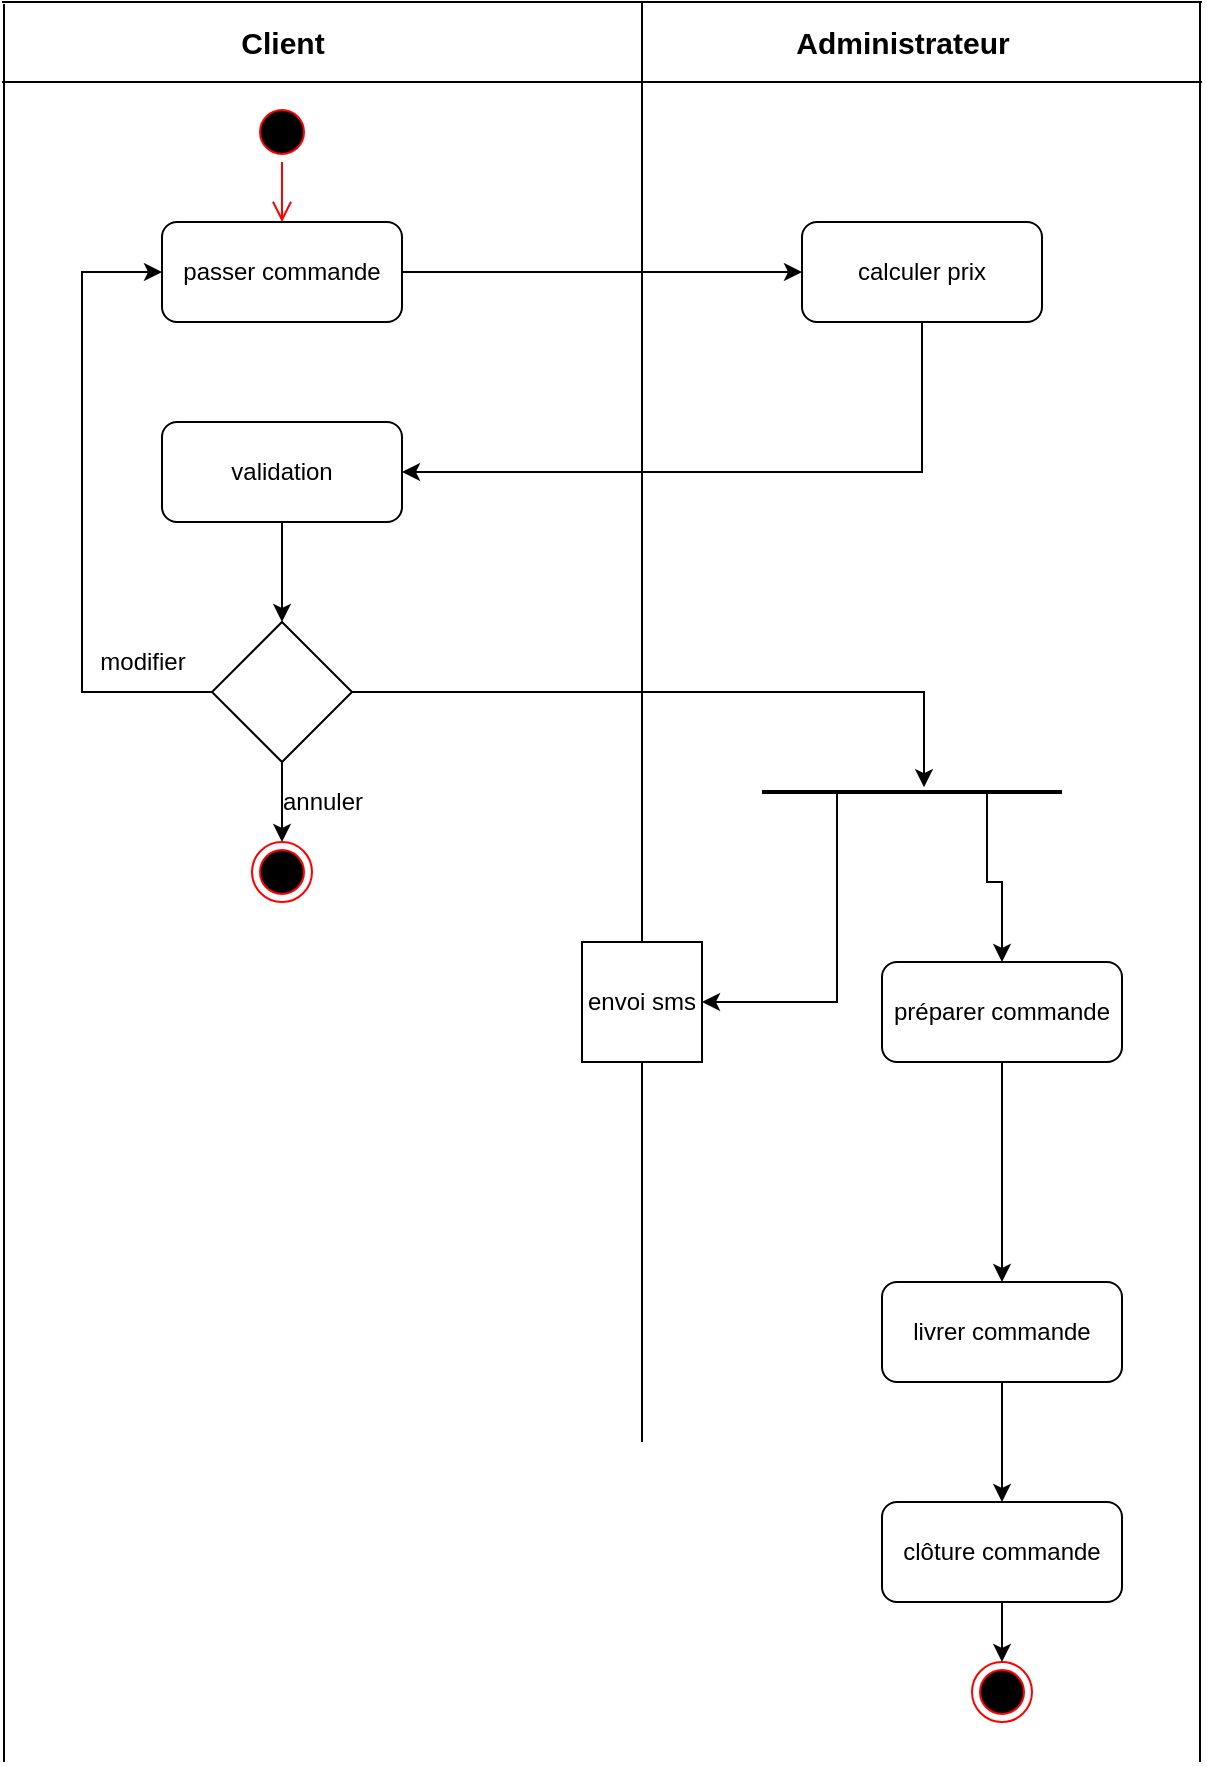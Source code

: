 <mxfile version="14.4.7" type="device"><diagram id="9D90z2EmquyyxqsLl0eM" name="Page-1"><mxGraphModel dx="1038" dy="580" grid="0" gridSize="10" guides="1" tooltips="1" connect="1" arrows="1" fold="1" page="1" pageScale="1" pageWidth="827" pageHeight="1169" math="0" shadow="0"><root><mxCell id="0"/><mxCell id="1" parent="0"/><mxCell id="bH2Mgq_CLUZC-Xre7ofJ-1" value="" style="endArrow=none;html=1;" edge="1" parent="1"><mxGeometry width="50" height="50" relative="1" as="geometry"><mxPoint x="41" y="920" as="sourcePoint"/><mxPoint x="41" y="41" as="targetPoint"/></mxGeometry></mxCell><mxCell id="bH2Mgq_CLUZC-Xre7ofJ-5" value="" style="endArrow=none;html=1;" edge="1" parent="1"><mxGeometry width="50" height="50" relative="1" as="geometry"><mxPoint x="40" y="40" as="sourcePoint"/><mxPoint x="640" y="40" as="targetPoint"/></mxGeometry></mxCell><mxCell id="bH2Mgq_CLUZC-Xre7ofJ-6" value="" style="endArrow=none;html=1;" edge="1" parent="1" source="bH2Mgq_CLUZC-Xre7ofJ-36"><mxGeometry width="50" height="50" relative="1" as="geometry"><mxPoint x="360" y="560" as="sourcePoint"/><mxPoint x="360" y="40" as="targetPoint"/></mxGeometry></mxCell><mxCell id="bH2Mgq_CLUZC-Xre7ofJ-7" value="" style="endArrow=none;html=1;" edge="1" parent="1"><mxGeometry width="50" height="50" relative="1" as="geometry"><mxPoint x="639" y="920" as="sourcePoint"/><mxPoint x="639" y="40" as="targetPoint"/></mxGeometry></mxCell><mxCell id="bH2Mgq_CLUZC-Xre7ofJ-8" value="&lt;font style=&quot;font-size: 15px&quot;&gt;&lt;b&gt;Client&lt;/b&gt;&lt;/font&gt;" style="text;html=1;align=center;verticalAlign=middle;resizable=0;points=[];autosize=1;" vertex="1" parent="1"><mxGeometry x="150" y="50" width="60" height="20" as="geometry"/></mxCell><mxCell id="bH2Mgq_CLUZC-Xre7ofJ-9" value="&lt;font style=&quot;font-size: 15px&quot;&gt;&lt;b&gt;Administrateur&lt;/b&gt;&lt;/font&gt;" style="text;html=1;align=center;verticalAlign=middle;resizable=0;points=[];autosize=1;" vertex="1" parent="1"><mxGeometry x="430" y="50" width="120" height="20" as="geometry"/></mxCell><mxCell id="bH2Mgq_CLUZC-Xre7ofJ-10" value="" style="endArrow=none;html=1;" edge="1" parent="1"><mxGeometry width="50" height="50" relative="1" as="geometry"><mxPoint x="40" y="80" as="sourcePoint"/><mxPoint x="640" y="80" as="targetPoint"/></mxGeometry></mxCell><mxCell id="bH2Mgq_CLUZC-Xre7ofJ-12" value="" style="ellipse;html=1;shape=startState;fillColor=#000000;strokeColor=#ff0000;" vertex="1" parent="1"><mxGeometry x="165" y="90" width="30" height="30" as="geometry"/></mxCell><mxCell id="bH2Mgq_CLUZC-Xre7ofJ-13" value="" style="edgeStyle=orthogonalEdgeStyle;html=1;verticalAlign=bottom;endArrow=open;endSize=8;strokeColor=#ff0000;" edge="1" source="bH2Mgq_CLUZC-Xre7ofJ-12" parent="1"><mxGeometry relative="1" as="geometry"><mxPoint x="180" y="150" as="targetPoint"/></mxGeometry></mxCell><mxCell id="bH2Mgq_CLUZC-Xre7ofJ-16" value="" style="edgeStyle=orthogonalEdgeStyle;rounded=0;orthogonalLoop=1;jettySize=auto;html=1;" edge="1" parent="1" source="bH2Mgq_CLUZC-Xre7ofJ-14" target="bH2Mgq_CLUZC-Xre7ofJ-15"><mxGeometry relative="1" as="geometry"/></mxCell><mxCell id="bH2Mgq_CLUZC-Xre7ofJ-14" value="passer commande" style="rounded=1;whiteSpace=wrap;html=1;" vertex="1" parent="1"><mxGeometry x="120" y="150" width="120" height="50" as="geometry"/></mxCell><mxCell id="bH2Mgq_CLUZC-Xre7ofJ-22" style="edgeStyle=orthogonalEdgeStyle;rounded=0;orthogonalLoop=1;jettySize=auto;html=1;exitX=0.5;exitY=1;exitDx=0;exitDy=0;entryX=1;entryY=0.5;entryDx=0;entryDy=0;" edge="1" parent="1" source="bH2Mgq_CLUZC-Xre7ofJ-15" target="bH2Mgq_CLUZC-Xre7ofJ-20"><mxGeometry relative="1" as="geometry"/></mxCell><mxCell id="bH2Mgq_CLUZC-Xre7ofJ-15" value="calculer prix" style="rounded=1;whiteSpace=wrap;html=1;" vertex="1" parent="1"><mxGeometry x="440" y="150" width="120" height="50" as="geometry"/></mxCell><mxCell id="bH2Mgq_CLUZC-Xre7ofJ-24" style="edgeStyle=orthogonalEdgeStyle;rounded=0;orthogonalLoop=1;jettySize=auto;html=1;exitX=0;exitY=0.5;exitDx=0;exitDy=0;entryX=0;entryY=0.5;entryDx=0;entryDy=0;" edge="1" parent="1" source="bH2Mgq_CLUZC-Xre7ofJ-18" target="bH2Mgq_CLUZC-Xre7ofJ-14"><mxGeometry relative="1" as="geometry"><Array as="points"><mxPoint x="80" y="385"/><mxPoint x="80" y="175"/></Array></mxGeometry></mxCell><mxCell id="bH2Mgq_CLUZC-Xre7ofJ-27" style="edgeStyle=orthogonalEdgeStyle;rounded=0;orthogonalLoop=1;jettySize=auto;html=1;exitX=0.5;exitY=1;exitDx=0;exitDy=0;entryX=0.5;entryY=0;entryDx=0;entryDy=0;" edge="1" parent="1" source="bH2Mgq_CLUZC-Xre7ofJ-18" target="bH2Mgq_CLUZC-Xre7ofJ-26"><mxGeometry relative="1" as="geometry"/></mxCell><mxCell id="bH2Mgq_CLUZC-Xre7ofJ-35" style="edgeStyle=orthogonalEdgeStyle;rounded=0;orthogonalLoop=1;jettySize=auto;html=1;exitX=1;exitY=0.5;exitDx=0;exitDy=0;entryX=0.54;entryY=0.26;entryDx=0;entryDy=0;entryPerimeter=0;" edge="1" parent="1" source="bH2Mgq_CLUZC-Xre7ofJ-18" target="bH2Mgq_CLUZC-Xre7ofJ-34"><mxGeometry relative="1" as="geometry"><Array as="points"><mxPoint x="501" y="385"/></Array></mxGeometry></mxCell><mxCell id="bH2Mgq_CLUZC-Xre7ofJ-18" value="" style="rhombus;whiteSpace=wrap;html=1;" vertex="1" parent="1"><mxGeometry x="145" y="350" width="70" height="70" as="geometry"/></mxCell><mxCell id="bH2Mgq_CLUZC-Xre7ofJ-23" value="" style="edgeStyle=orthogonalEdgeStyle;rounded=0;orthogonalLoop=1;jettySize=auto;html=1;" edge="1" parent="1" source="bH2Mgq_CLUZC-Xre7ofJ-20" target="bH2Mgq_CLUZC-Xre7ofJ-18"><mxGeometry relative="1" as="geometry"/></mxCell><mxCell id="bH2Mgq_CLUZC-Xre7ofJ-20" value="validation" style="rounded=1;whiteSpace=wrap;html=1;" vertex="1" parent="1"><mxGeometry x="120" y="250" width="120" height="50" as="geometry"/></mxCell><mxCell id="bH2Mgq_CLUZC-Xre7ofJ-25" value="modifier" style="text;html=1;align=center;verticalAlign=middle;resizable=0;points=[];autosize=1;" vertex="1" parent="1"><mxGeometry x="80" y="360" width="60" height="20" as="geometry"/></mxCell><mxCell id="bH2Mgq_CLUZC-Xre7ofJ-26" value="" style="ellipse;html=1;shape=endState;fillColor=#000000;strokeColor=#ff0000;" vertex="1" parent="1"><mxGeometry x="165" y="460" width="30" height="30" as="geometry"/></mxCell><mxCell id="bH2Mgq_CLUZC-Xre7ofJ-28" value="annuler" style="text;html=1;align=center;verticalAlign=middle;resizable=0;points=[];autosize=1;" vertex="1" parent="1"><mxGeometry x="170" y="430" width="60" height="20" as="geometry"/></mxCell><mxCell id="bH2Mgq_CLUZC-Xre7ofJ-32" value="" style="edgeStyle=orthogonalEdgeStyle;html=1;verticalAlign=bottom;endArrow=open;endSize=8;strokeColor=#ff0000;" edge="1" parent="1"><mxGeometry relative="1" as="geometry"><mxPoint x="330" y="340" as="targetPoint"/><mxPoint x="330" y="340" as="sourcePoint"/></mxGeometry></mxCell><mxCell id="bH2Mgq_CLUZC-Xre7ofJ-38" style="edgeStyle=orthogonalEdgeStyle;rounded=0;orthogonalLoop=1;jettySize=auto;html=1;exitX=0.25;exitY=0.5;exitDx=0;exitDy=0;exitPerimeter=0;entryX=1;entryY=0.5;entryDx=0;entryDy=0;" edge="1" parent="1" source="bH2Mgq_CLUZC-Xre7ofJ-34" target="bH2Mgq_CLUZC-Xre7ofJ-36"><mxGeometry relative="1" as="geometry"><Array as="points"><mxPoint x="458" y="540"/></Array></mxGeometry></mxCell><mxCell id="bH2Mgq_CLUZC-Xre7ofJ-40" style="edgeStyle=orthogonalEdgeStyle;rounded=0;orthogonalLoop=1;jettySize=auto;html=1;exitX=0.75;exitY=0.5;exitDx=0;exitDy=0;exitPerimeter=0;entryX=0.5;entryY=0;entryDx=0;entryDy=0;" edge="1" parent="1" source="bH2Mgq_CLUZC-Xre7ofJ-34" target="bH2Mgq_CLUZC-Xre7ofJ-39"><mxGeometry relative="1" as="geometry"/></mxCell><mxCell id="bH2Mgq_CLUZC-Xre7ofJ-34" value="" style="line;strokeWidth=2;html=1;" vertex="1" parent="1"><mxGeometry x="420" y="430" width="150" height="10" as="geometry"/></mxCell><mxCell id="bH2Mgq_CLUZC-Xre7ofJ-36" value="envoi sms" style="whiteSpace=wrap;html=1;aspect=fixed;" vertex="1" parent="1"><mxGeometry x="330" y="510" width="60" height="60" as="geometry"/></mxCell><mxCell id="bH2Mgq_CLUZC-Xre7ofJ-37" value="" style="endArrow=none;html=1;" edge="1" parent="1" target="bH2Mgq_CLUZC-Xre7ofJ-36"><mxGeometry width="50" height="50" relative="1" as="geometry"><mxPoint x="360" y="760" as="sourcePoint"/><mxPoint x="360" y="40" as="targetPoint"/></mxGeometry></mxCell><mxCell id="bH2Mgq_CLUZC-Xre7ofJ-42" style="edgeStyle=orthogonalEdgeStyle;rounded=0;orthogonalLoop=1;jettySize=auto;html=1;exitX=0.5;exitY=1;exitDx=0;exitDy=0;entryX=0.5;entryY=0;entryDx=0;entryDy=0;" edge="1" parent="1" source="bH2Mgq_CLUZC-Xre7ofJ-39" target="bH2Mgq_CLUZC-Xre7ofJ-41"><mxGeometry relative="1" as="geometry"/></mxCell><mxCell id="bH2Mgq_CLUZC-Xre7ofJ-39" value="préparer commande" style="rounded=1;whiteSpace=wrap;html=1;" vertex="1" parent="1"><mxGeometry x="480" y="520" width="120" height="50" as="geometry"/></mxCell><mxCell id="bH2Mgq_CLUZC-Xre7ofJ-46" style="edgeStyle=orthogonalEdgeStyle;rounded=0;orthogonalLoop=1;jettySize=auto;html=1;exitX=0.5;exitY=1;exitDx=0;exitDy=0;entryX=0.5;entryY=0;entryDx=0;entryDy=0;" edge="1" parent="1" source="bH2Mgq_CLUZC-Xre7ofJ-41" target="bH2Mgq_CLUZC-Xre7ofJ-43"><mxGeometry relative="1" as="geometry"/></mxCell><mxCell id="bH2Mgq_CLUZC-Xre7ofJ-41" value="livrer commande" style="rounded=1;whiteSpace=wrap;html=1;" vertex="1" parent="1"><mxGeometry x="480" y="680" width="120" height="50" as="geometry"/></mxCell><mxCell id="bH2Mgq_CLUZC-Xre7ofJ-47" style="edgeStyle=orthogonalEdgeStyle;rounded=0;orthogonalLoop=1;jettySize=auto;html=1;exitX=0.5;exitY=1;exitDx=0;exitDy=0;entryX=0.5;entryY=0;entryDx=0;entryDy=0;" edge="1" parent="1" source="bH2Mgq_CLUZC-Xre7ofJ-43" target="bH2Mgq_CLUZC-Xre7ofJ-45"><mxGeometry relative="1" as="geometry"/></mxCell><mxCell id="bH2Mgq_CLUZC-Xre7ofJ-43" value="clôture commande" style="rounded=1;whiteSpace=wrap;html=1;" vertex="1" parent="1"><mxGeometry x="480" y="790" width="120" height="50" as="geometry"/></mxCell><mxCell id="bH2Mgq_CLUZC-Xre7ofJ-45" value="" style="ellipse;html=1;shape=endState;fillColor=#000000;strokeColor=#ff0000;" vertex="1" parent="1"><mxGeometry x="525" y="870" width="30" height="30" as="geometry"/></mxCell></root></mxGraphModel></diagram></mxfile>